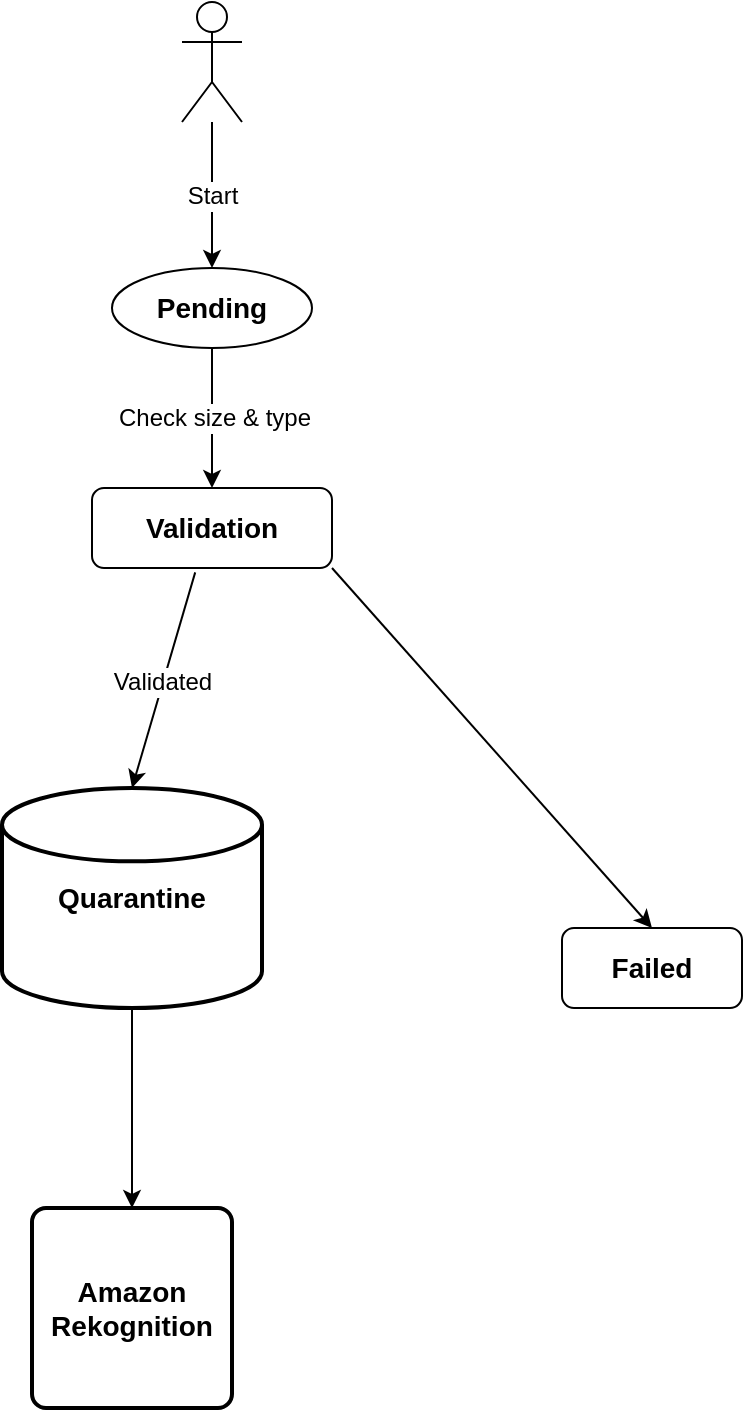 <mxfile version="23.1.7" type="github">
  <diagram name="Сторінка-1" id="CnfTsb3GJ0VVu3IU5YYN">
    <mxGraphModel dx="1147" dy="1793" grid="1" gridSize="10" guides="1" tooltips="1" connect="1" arrows="1" fold="1" page="1" pageScale="1" pageWidth="827" pageHeight="1169" math="0" shadow="0">
      <root>
        <mxCell id="0" />
        <mxCell id="1" parent="0" />
        <mxCell id="SrQX9S5p-4wRP2en_Op1-3" value="&lt;font style=&quot;font-size: 14px;&quot;&gt;&lt;b&gt;Pending&lt;/b&gt;&lt;/font&gt;" style="ellipse;whiteSpace=wrap;html=1;align=center;" vertex="1" parent="1">
          <mxGeometry x="225" y="130" width="100" height="40" as="geometry" />
        </mxCell>
        <mxCell id="SrQX9S5p-4wRP2en_Op1-4" value="&lt;font style=&quot;font-size: 14px;&quot;&gt;&lt;b&gt;Quarantine&lt;/b&gt;&lt;/font&gt;" style="strokeWidth=2;html=1;shape=mxgraph.flowchart.database;whiteSpace=wrap;" vertex="1" parent="1">
          <mxGeometry x="170" y="390" width="130" height="110" as="geometry" />
        </mxCell>
        <mxCell id="SrQX9S5p-4wRP2en_Op1-5" value="" style="shape=umlActor;verticalLabelPosition=bottom;verticalAlign=top;html=1;outlineConnect=0;" vertex="1" parent="1">
          <mxGeometry x="260" y="-3" width="30" height="60" as="geometry" />
        </mxCell>
        <mxCell id="SrQX9S5p-4wRP2en_Op1-7" value="&lt;font style=&quot;font-size: 12px;&quot;&gt;Start&lt;/font&gt;" style="endArrow=classic;html=1;rounded=0;entryX=0.5;entryY=0;entryDx=0;entryDy=0;entryPerimeter=0;" edge="1" parent="1" source="SrQX9S5p-4wRP2en_Op1-5" target="SrQX9S5p-4wRP2en_Op1-3">
          <mxGeometry width="50" height="50" relative="1" as="geometry">
            <mxPoint x="280" y="90" as="sourcePoint" />
            <mxPoint x="275" y="170" as="targetPoint" />
          </mxGeometry>
        </mxCell>
        <mxCell id="SrQX9S5p-4wRP2en_Op1-8" value="" style="endArrow=classic;html=1;rounded=0;entryX=0.5;entryY=0;entryDx=0;entryDy=0;exitX=0.5;exitY=1;exitDx=0;exitDy=0;" edge="1" parent="1" source="SrQX9S5p-4wRP2en_Op1-3" target="SrQX9S5p-4wRP2en_Op1-9">
          <mxGeometry width="50" height="50" relative="1" as="geometry">
            <mxPoint x="390" y="430" as="sourcePoint" />
            <mxPoint x="440" y="380" as="targetPoint" />
          </mxGeometry>
        </mxCell>
        <mxCell id="SrQX9S5p-4wRP2en_Op1-10" value="&lt;font style=&quot;font-size: 12px;&quot;&gt;Check size &amp;amp; type&lt;/font&gt;" style="edgeLabel;html=1;align=center;verticalAlign=middle;resizable=0;points=[];" vertex="1" connectable="0" parent="SrQX9S5p-4wRP2en_Op1-8">
          <mxGeometry x="-0.009" y="1" relative="1" as="geometry">
            <mxPoint as="offset" />
          </mxGeometry>
        </mxCell>
        <mxCell id="SrQX9S5p-4wRP2en_Op1-9" value="&lt;b&gt;&lt;font style=&quot;font-size: 14px;&quot;&gt;Validation&lt;/font&gt;&lt;/b&gt;" style="rounded=1;whiteSpace=wrap;html=1;" vertex="1" parent="1">
          <mxGeometry x="215" y="240" width="120" height="40" as="geometry" />
        </mxCell>
        <mxCell id="SrQX9S5p-4wRP2en_Op1-11" value="" style="endArrow=classic;html=1;rounded=0;entryX=0.5;entryY=0;entryDx=0;entryDy=0;entryPerimeter=0;exitX=0.43;exitY=1.055;exitDx=0;exitDy=0;exitPerimeter=0;" edge="1" parent="1" source="SrQX9S5p-4wRP2en_Op1-9" target="SrQX9S5p-4wRP2en_Op1-4">
          <mxGeometry width="50" height="50" relative="1" as="geometry">
            <mxPoint x="390" y="480" as="sourcePoint" />
            <mxPoint x="440" y="430" as="targetPoint" />
          </mxGeometry>
        </mxCell>
        <mxCell id="SrQX9S5p-4wRP2en_Op1-12" value="&lt;font style=&quot;font-size: 12px;&quot;&gt;Validated&lt;/font&gt;" style="edgeLabel;html=1;align=center;verticalAlign=middle;resizable=0;points=[];" vertex="1" connectable="0" parent="SrQX9S5p-4wRP2en_Op1-11">
          <mxGeometry x="0.027" y="-1" relative="1" as="geometry">
            <mxPoint as="offset" />
          </mxGeometry>
        </mxCell>
        <mxCell id="SrQX9S5p-4wRP2en_Op1-13" value="&lt;font style=&quot;font-size: 14px;&quot;&gt;&lt;b&gt;Failed&lt;/b&gt;&lt;/font&gt;" style="rounded=1;whiteSpace=wrap;html=1;" vertex="1" parent="1">
          <mxGeometry x="450" y="460" width="90" height="40" as="geometry" />
        </mxCell>
        <mxCell id="SrQX9S5p-4wRP2en_Op1-15" value="" style="endArrow=classic;html=1;rounded=0;exitX=1;exitY=1;exitDx=0;exitDy=0;entryX=0.5;entryY=0;entryDx=0;entryDy=0;" edge="1" parent="1" source="SrQX9S5p-4wRP2en_Op1-9" target="SrQX9S5p-4wRP2en_Op1-13">
          <mxGeometry width="50" height="50" relative="1" as="geometry">
            <mxPoint x="390" y="480" as="sourcePoint" />
            <mxPoint x="440" y="430" as="targetPoint" />
          </mxGeometry>
        </mxCell>
        <mxCell id="SrQX9S5p-4wRP2en_Op1-17" value="&lt;b style=&quot;border-color: var(--border-color); font-size: 14px;&quot;&gt;Amazon&lt;br style=&quot;border-color: var(--border-color);&quot;&gt;Rekognition&lt;/b&gt;" style="rounded=1;whiteSpace=wrap;html=1;absoluteArcSize=1;arcSize=14;strokeWidth=2;" vertex="1" parent="1">
          <mxGeometry x="185" y="600" width="100" height="100" as="geometry" />
        </mxCell>
        <mxCell id="SrQX9S5p-4wRP2en_Op1-18" value="" style="endArrow=classic;html=1;rounded=0;exitX=0.5;exitY=1;exitDx=0;exitDy=0;exitPerimeter=0;entryX=0.5;entryY=0;entryDx=0;entryDy=0;" edge="1" parent="1" source="SrQX9S5p-4wRP2en_Op1-4" target="SrQX9S5p-4wRP2en_Op1-17">
          <mxGeometry width="50" height="50" relative="1" as="geometry">
            <mxPoint x="390" y="560" as="sourcePoint" />
            <mxPoint x="440" y="510" as="targetPoint" />
          </mxGeometry>
        </mxCell>
      </root>
    </mxGraphModel>
  </diagram>
</mxfile>
